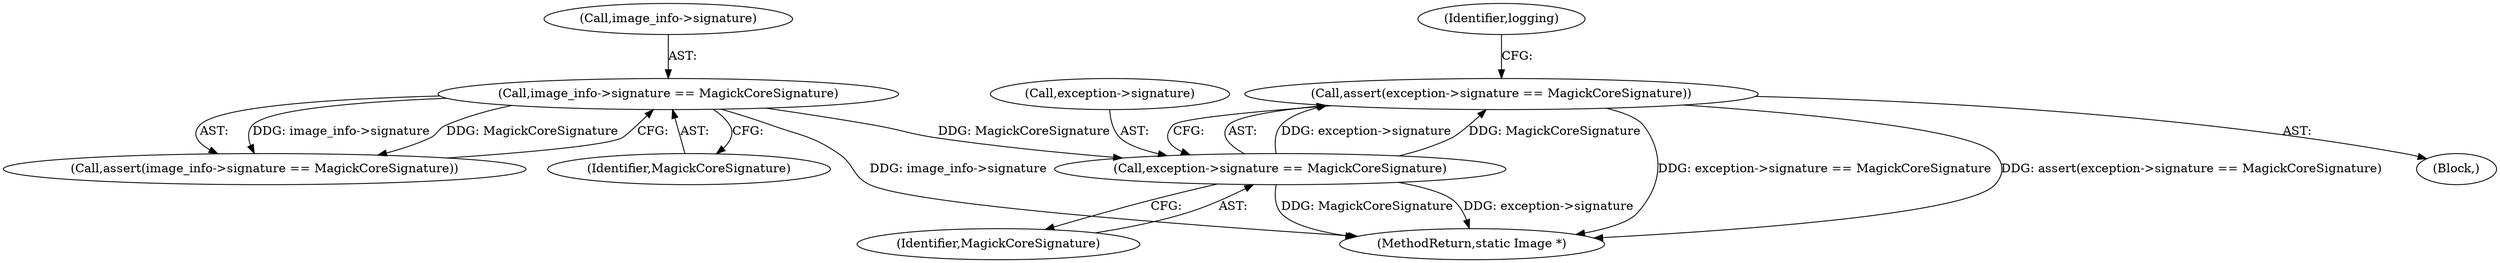 digraph "0_ImageMagick_51b0ae01709adc1e4a9245e158ef17b85a110960@API" {
"1000213" [label="(Call,assert(exception->signature == MagickCoreSignature))"];
"1000214" [label="(Call,exception->signature == MagickCoreSignature)"];
"1000202" [label="(Call,image_info->signature == MagickCoreSignature)"];
"1000203" [label="(Call,image_info->signature)"];
"1000201" [label="(Call,assert(image_info->signature == MagickCoreSignature))"];
"1000213" [label="(Call,assert(exception->signature == MagickCoreSignature))"];
"1000218" [label="(Identifier,MagickCoreSignature)"];
"1000214" [label="(Call,exception->signature == MagickCoreSignature)"];
"1001823" [label="(MethodReturn,static Image *)"];
"1000220" [label="(Identifier,logging)"];
"1000202" [label="(Call,image_info->signature == MagickCoreSignature)"];
"1000215" [label="(Call,exception->signature)"];
"1000206" [label="(Identifier,MagickCoreSignature)"];
"1000158" [label="(Block,)"];
"1000213" -> "1000158"  [label="AST: "];
"1000213" -> "1000214"  [label="CFG: "];
"1000214" -> "1000213"  [label="AST: "];
"1000220" -> "1000213"  [label="CFG: "];
"1000213" -> "1001823"  [label="DDG: exception->signature == MagickCoreSignature"];
"1000213" -> "1001823"  [label="DDG: assert(exception->signature == MagickCoreSignature)"];
"1000214" -> "1000213"  [label="DDG: exception->signature"];
"1000214" -> "1000213"  [label="DDG: MagickCoreSignature"];
"1000214" -> "1000218"  [label="CFG: "];
"1000215" -> "1000214"  [label="AST: "];
"1000218" -> "1000214"  [label="AST: "];
"1000214" -> "1001823"  [label="DDG: MagickCoreSignature"];
"1000214" -> "1001823"  [label="DDG: exception->signature"];
"1000202" -> "1000214"  [label="DDG: MagickCoreSignature"];
"1000202" -> "1000201"  [label="AST: "];
"1000202" -> "1000206"  [label="CFG: "];
"1000203" -> "1000202"  [label="AST: "];
"1000206" -> "1000202"  [label="AST: "];
"1000201" -> "1000202"  [label="CFG: "];
"1000202" -> "1001823"  [label="DDG: image_info->signature"];
"1000202" -> "1000201"  [label="DDG: image_info->signature"];
"1000202" -> "1000201"  [label="DDG: MagickCoreSignature"];
}
